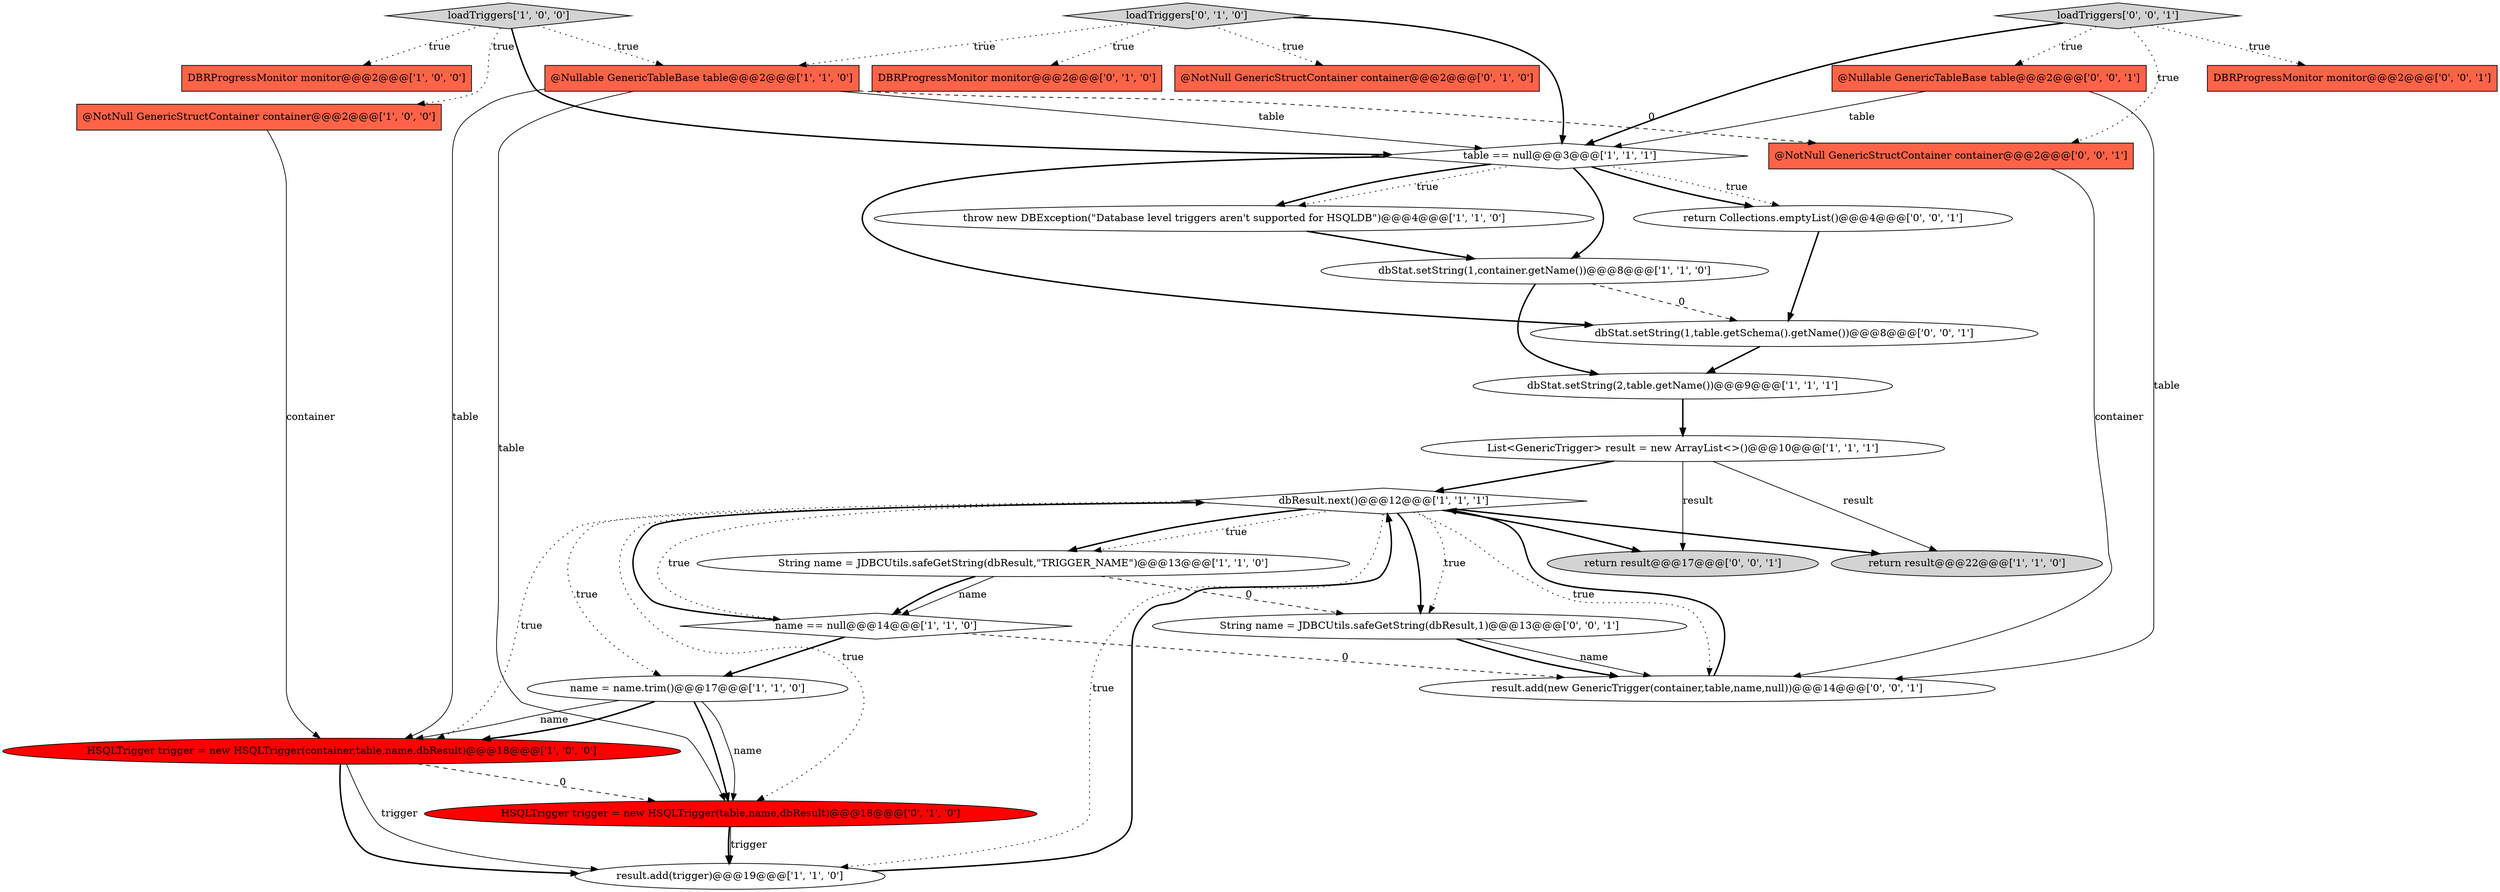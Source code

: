 digraph {
20 [style = filled, label = "dbStat.setString(1,table.getSchema().getName())@@@8@@@['0', '0', '1']", fillcolor = white, shape = ellipse image = "AAA0AAABBB3BBB"];
14 [style = filled, label = "String name = JDBCUtils.safeGetString(dbResult,\"TRIGGER_NAME\")@@@13@@@['1', '1', '0']", fillcolor = white, shape = ellipse image = "AAA0AAABBB1BBB"];
27 [style = filled, label = "@NotNull GenericStructContainer container@@@2@@@['0', '0', '1']", fillcolor = tomato, shape = box image = "AAA0AAABBB3BBB"];
24 [style = filled, label = "return result@@@17@@@['0', '0', '1']", fillcolor = lightgray, shape = ellipse image = "AAA0AAABBB3BBB"];
10 [style = filled, label = "List<GenericTrigger> result = new ArrayList<>()@@@10@@@['1', '1', '1']", fillcolor = white, shape = ellipse image = "AAA0AAABBB1BBB"];
19 [style = filled, label = "loadTriggers['0', '1', '0']", fillcolor = lightgray, shape = diamond image = "AAA0AAABBB2BBB"];
22 [style = filled, label = "return Collections.emptyList()@@@4@@@['0', '0', '1']", fillcolor = white, shape = ellipse image = "AAA0AAABBB3BBB"];
9 [style = filled, label = "dbStat.setString(1,container.getName())@@@8@@@['1', '1', '0']", fillcolor = white, shape = ellipse image = "AAA0AAABBB1BBB"];
28 [style = filled, label = "String name = JDBCUtils.safeGetString(dbResult,1)@@@13@@@['0', '0', '1']", fillcolor = white, shape = ellipse image = "AAA0AAABBB3BBB"];
3 [style = filled, label = "DBRProgressMonitor monitor@@@2@@@['1', '0', '0']", fillcolor = tomato, shape = box image = "AAA0AAABBB1BBB"];
7 [style = filled, label = "@NotNull GenericStructContainer container@@@2@@@['1', '0', '0']", fillcolor = tomato, shape = box image = "AAA0AAABBB1BBB"];
11 [style = filled, label = "loadTriggers['1', '0', '0']", fillcolor = lightgray, shape = diamond image = "AAA0AAABBB1BBB"];
16 [style = filled, label = "HSQLTrigger trigger = new HSQLTrigger(table,name,dbResult)@@@18@@@['0', '1', '0']", fillcolor = red, shape = ellipse image = "AAA1AAABBB2BBB"];
1 [style = filled, label = "return result@@@22@@@['1', '1', '0']", fillcolor = lightgray, shape = ellipse image = "AAA0AAABBB1BBB"];
26 [style = filled, label = "@Nullable GenericTableBase table@@@2@@@['0', '0', '1']", fillcolor = tomato, shape = box image = "AAA0AAABBB3BBB"];
8 [style = filled, label = "throw new DBException(\"Database level triggers aren't supported for HSQLDB\")@@@4@@@['1', '1', '0']", fillcolor = white, shape = ellipse image = "AAA0AAABBB1BBB"];
2 [style = filled, label = "HSQLTrigger trigger = new HSQLTrigger(container,table,name,dbResult)@@@18@@@['1', '0', '0']", fillcolor = red, shape = ellipse image = "AAA1AAABBB1BBB"];
6 [style = filled, label = "dbResult.next()@@@12@@@['1', '1', '1']", fillcolor = white, shape = diamond image = "AAA0AAABBB1BBB"];
13 [style = filled, label = "@Nullable GenericTableBase table@@@2@@@['1', '1', '0']", fillcolor = tomato, shape = box image = "AAA0AAABBB1BBB"];
5 [style = filled, label = "name == null@@@14@@@['1', '1', '0']", fillcolor = white, shape = diamond image = "AAA0AAABBB1BBB"];
4 [style = filled, label = "name = name.trim()@@@17@@@['1', '1', '0']", fillcolor = white, shape = ellipse image = "AAA0AAABBB1BBB"];
12 [style = filled, label = "dbStat.setString(2,table.getName())@@@9@@@['1', '1', '1']", fillcolor = white, shape = ellipse image = "AAA0AAABBB1BBB"];
25 [style = filled, label = "result.add(new GenericTrigger(container,table,name,null))@@@14@@@['0', '0', '1']", fillcolor = white, shape = ellipse image = "AAA0AAABBB3BBB"];
15 [style = filled, label = "result.add(trigger)@@@19@@@['1', '1', '0']", fillcolor = white, shape = ellipse image = "AAA0AAABBB1BBB"];
0 [style = filled, label = "table == null@@@3@@@['1', '1', '1']", fillcolor = white, shape = diamond image = "AAA0AAABBB1BBB"];
21 [style = filled, label = "loadTriggers['0', '0', '1']", fillcolor = lightgray, shape = diamond image = "AAA0AAABBB3BBB"];
18 [style = filled, label = "DBRProgressMonitor monitor@@@2@@@['0', '1', '0']", fillcolor = tomato, shape = box image = "AAA0AAABBB2BBB"];
23 [style = filled, label = "DBRProgressMonitor monitor@@@2@@@['0', '0', '1']", fillcolor = tomato, shape = box image = "AAA0AAABBB3BBB"];
17 [style = filled, label = "@NotNull GenericStructContainer container@@@2@@@['0', '1', '0']", fillcolor = tomato, shape = box image = "AAA0AAABBB2BBB"];
11->7 [style = dotted, label="true"];
13->2 [style = solid, label="table"];
4->16 [style = bold, label=""];
16->15 [style = bold, label=""];
9->20 [style = dashed, label="0"];
0->9 [style = bold, label=""];
13->0 [style = solid, label="table"];
21->0 [style = bold, label=""];
14->28 [style = dashed, label="0"];
27->25 [style = solid, label="container"];
19->17 [style = dotted, label="true"];
16->15 [style = solid, label="trigger"];
7->2 [style = solid, label="container"];
19->18 [style = dotted, label="true"];
28->25 [style = solid, label="name"];
26->0 [style = solid, label="table"];
21->27 [style = dotted, label="true"];
6->24 [style = bold, label=""];
15->6 [style = bold, label=""];
10->24 [style = solid, label="result"];
19->13 [style = dotted, label="true"];
4->2 [style = bold, label=""];
11->13 [style = dotted, label="true"];
5->25 [style = dashed, label="0"];
25->6 [style = bold, label=""];
10->6 [style = bold, label=""];
4->16 [style = solid, label="name"];
19->0 [style = bold, label=""];
0->22 [style = dotted, label="true"];
6->28 [style = dotted, label="true"];
0->8 [style = dotted, label="true"];
6->14 [style = bold, label=""];
6->1 [style = bold, label=""];
6->14 [style = dotted, label="true"];
12->10 [style = bold, label=""];
6->2 [style = dotted, label="true"];
11->0 [style = bold, label=""];
6->28 [style = bold, label=""];
5->6 [style = bold, label=""];
6->4 [style = dotted, label="true"];
21->26 [style = dotted, label="true"];
22->20 [style = bold, label=""];
13->27 [style = dashed, label="0"];
21->23 [style = dotted, label="true"];
14->5 [style = solid, label="name"];
0->22 [style = bold, label=""];
2->16 [style = dashed, label="0"];
6->25 [style = dotted, label="true"];
5->4 [style = bold, label=""];
2->15 [style = bold, label=""];
2->15 [style = solid, label="trigger"];
13->16 [style = solid, label="table"];
0->8 [style = bold, label=""];
8->9 [style = bold, label=""];
20->12 [style = bold, label=""];
28->25 [style = bold, label=""];
0->20 [style = bold, label=""];
9->12 [style = bold, label=""];
10->1 [style = solid, label="result"];
11->3 [style = dotted, label="true"];
4->2 [style = solid, label="name"];
6->16 [style = dotted, label="true"];
6->5 [style = dotted, label="true"];
26->25 [style = solid, label="table"];
14->5 [style = bold, label=""];
6->15 [style = dotted, label="true"];
}
